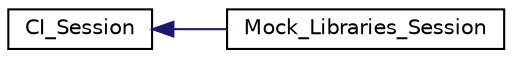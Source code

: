 digraph "Graphical Class Hierarchy"
{
 // LATEX_PDF_SIZE
  edge [fontname="Helvetica",fontsize="10",labelfontname="Helvetica",labelfontsize="10"];
  node [fontname="Helvetica",fontsize="10",shape=record];
  rankdir="LR";
  Node0 [label="CI_Session",height=0.2,width=0.4,color="black", fillcolor="white", style="filled",URL="$class_c_i___session.html",tooltip=" "];
  Node0 -> Node1 [dir="back",color="midnightblue",fontsize="10",style="solid",fontname="Helvetica"];
  Node1 [label="Mock_Libraries_Session",height=0.2,width=0.4,color="black", fillcolor="white", style="filled",URL="$class_mock___libraries___session.html",tooltip=" "];
}
